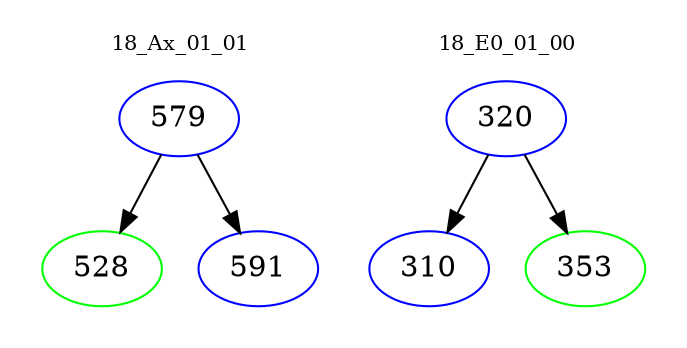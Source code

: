 digraph{
subgraph cluster_0 {
color = white
label = "18_Ax_01_01";
fontsize=10;
T0_579 [label="579", color="blue"]
T0_579 -> T0_528 [color="black"]
T0_528 [label="528", color="green"]
T0_579 -> T0_591 [color="black"]
T0_591 [label="591", color="blue"]
}
subgraph cluster_1 {
color = white
label = "18_E0_01_00";
fontsize=10;
T1_320 [label="320", color="blue"]
T1_320 -> T1_310 [color="black"]
T1_310 [label="310", color="blue"]
T1_320 -> T1_353 [color="black"]
T1_353 [label="353", color="green"]
}
}
